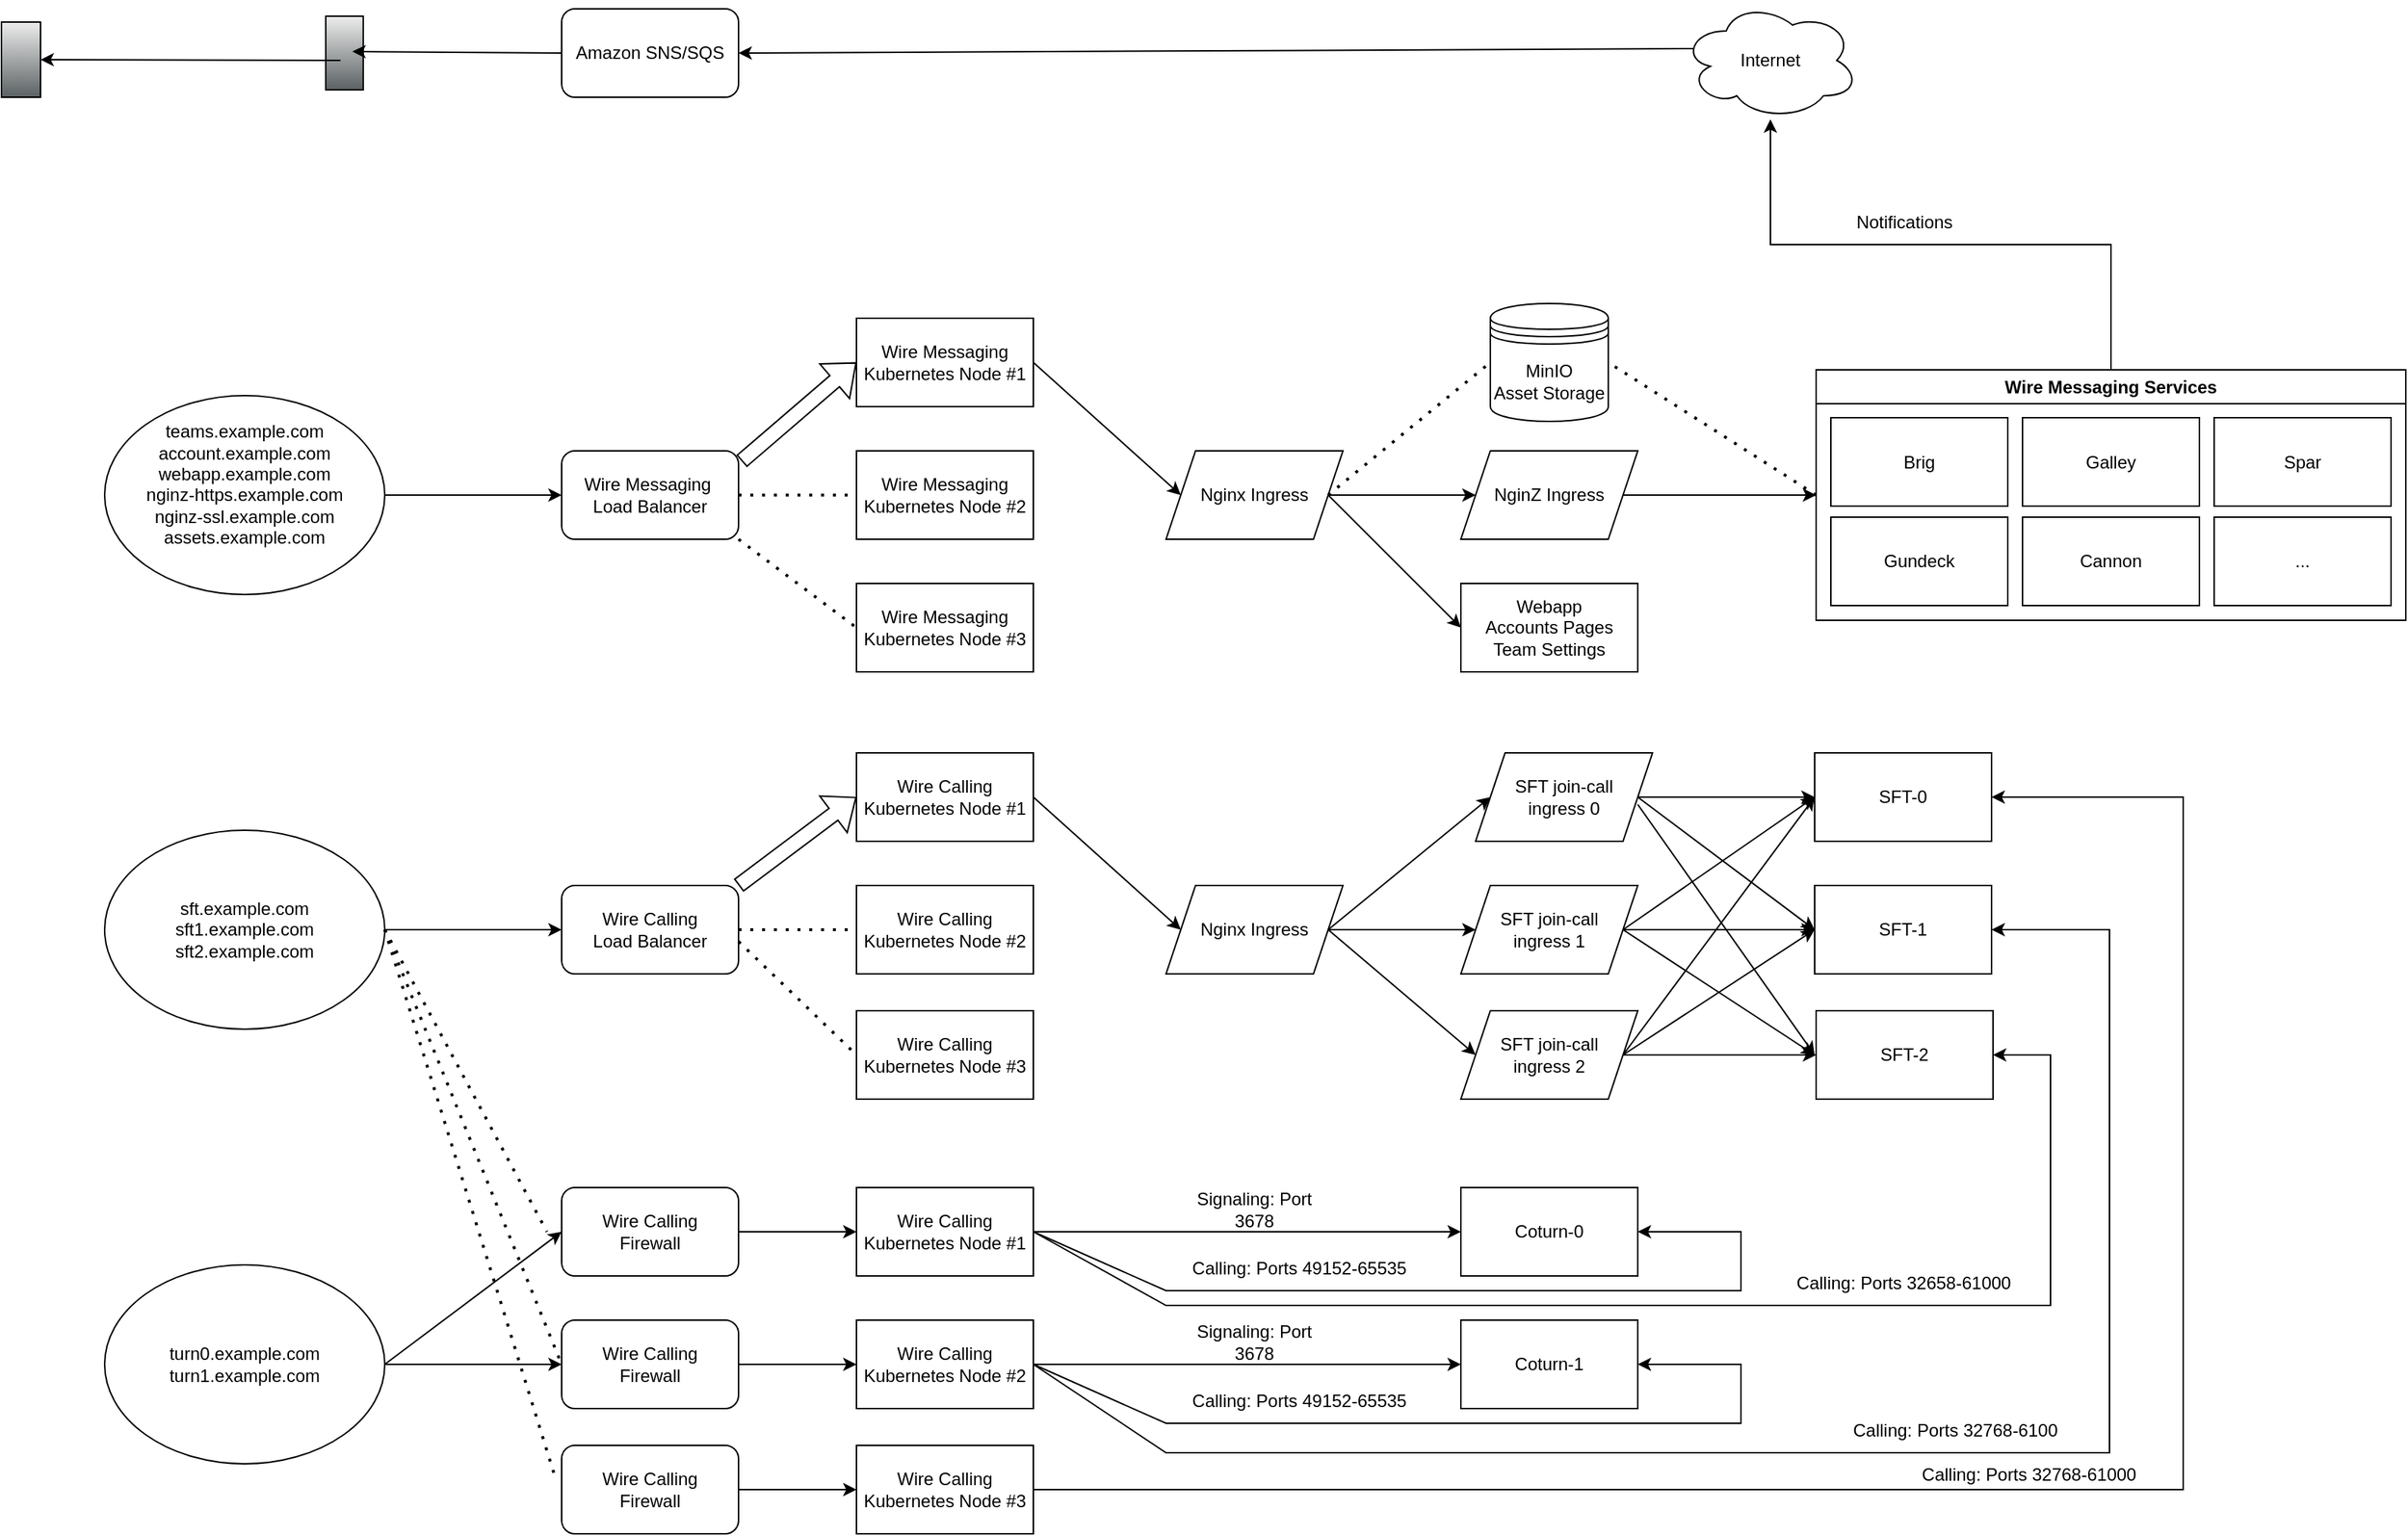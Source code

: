 <mxfile version="28.0.7">
  <diagram name="Page-1" id="F5kAqH1VkPjDf7Dh9m7M">
    <mxGraphModel dx="1773" dy="2288" grid="1" gridSize="10" guides="1" tooltips="1" connect="1" arrows="1" fold="1" page="1" pageScale="1" pageWidth="827" pageHeight="1169" math="0" shadow="0">
      <root>
        <mxCell id="0" />
        <mxCell id="1" parent="0" />
        <mxCell id="gPhMb82TcIZEnHkTitgu-1" value="Amazon SNS/SQS" style="rounded=1;whiteSpace=wrap;html=1;" parent="1" vertex="1">
          <mxGeometry x="40" y="40" width="120" height="60" as="geometry" />
        </mxCell>
        <mxCell id="gPhMb82TcIZEnHkTitgu-2" value="&lt;div&gt;Wire Messaging&amp;nbsp;&lt;/div&gt;&lt;div&gt;Load Balancer&lt;/div&gt;" style="rounded=1;whiteSpace=wrap;html=1;" parent="1" vertex="1">
          <mxGeometry x="40" y="340" width="120" height="60" as="geometry" />
        </mxCell>
        <mxCell id="gPhMb82TcIZEnHkTitgu-3" value="Wire Calling&lt;br&gt;&lt;div&gt;Load Balancer&lt;/div&gt;" style="rounded=1;whiteSpace=wrap;html=1;" parent="1" vertex="1">
          <mxGeometry x="40" y="635" width="120" height="60" as="geometry" />
        </mxCell>
        <mxCell id="gPhMb82TcIZEnHkTitgu-4" value="Wire Calling&lt;br&gt;&lt;div&gt;Firewall&lt;/div&gt;" style="rounded=1;whiteSpace=wrap;html=1;" parent="1" vertex="1">
          <mxGeometry x="40" y="930" width="120" height="60" as="geometry" />
        </mxCell>
        <mxCell id="gPhMb82TcIZEnHkTitgu-5" value="&lt;div&gt;Wire Messaging Kubernetes Node #2&lt;/div&gt;" style="rounded=0;whiteSpace=wrap;html=1;" parent="1" vertex="1">
          <mxGeometry x="240" y="340" width="120" height="60" as="geometry" />
        </mxCell>
        <mxCell id="gPhMb82TcIZEnHkTitgu-8" value="&lt;div&gt;Wire Messaging Kubernetes Node #3&lt;/div&gt;" style="rounded=0;whiteSpace=wrap;html=1;" parent="1" vertex="1">
          <mxGeometry x="240" y="430" width="120" height="60" as="geometry" />
        </mxCell>
        <mxCell id="gPhMb82TcIZEnHkTitgu-9" value="&lt;div&gt;Wire Messaging Kubernetes Node #1&lt;/div&gt;" style="rounded=0;whiteSpace=wrap;html=1;" parent="1" vertex="1">
          <mxGeometry x="240" y="250" width="120" height="60" as="geometry" />
        </mxCell>
        <mxCell id="gPhMb82TcIZEnHkTitgu-12" value="Nginx Ingress" style="shape=parallelogram;perimeter=parallelogramPerimeter;whiteSpace=wrap;html=1;fixedSize=1;" parent="1" vertex="1">
          <mxGeometry x="450" y="340" width="120" height="60" as="geometry" />
        </mxCell>
        <mxCell id="gPhMb82TcIZEnHkTitgu-13" value="&lt;div&gt;Wire Calling Kubernetes Node #2&lt;/div&gt;" style="rounded=0;whiteSpace=wrap;html=1;" parent="1" vertex="1">
          <mxGeometry x="240" y="635" width="120" height="60" as="geometry" />
        </mxCell>
        <mxCell id="gPhMb82TcIZEnHkTitgu-14" value="&lt;div&gt;Wire Calling Kubernetes Node #3&lt;/div&gt;" style="rounded=0;whiteSpace=wrap;html=1;" parent="1" vertex="1">
          <mxGeometry x="240" y="720" width="120" height="60" as="geometry" />
        </mxCell>
        <mxCell id="gPhMb82TcIZEnHkTitgu-15" value="&lt;div&gt;Wire Calling Kubernetes Node #1&lt;/div&gt;" style="rounded=0;whiteSpace=wrap;html=1;" parent="1" vertex="1">
          <mxGeometry x="240" y="545" width="120" height="60" as="geometry" />
        </mxCell>
        <mxCell id="gPhMb82TcIZEnHkTitgu-16" value="Nginx Ingress" style="shape=parallelogram;perimeter=parallelogramPerimeter;whiteSpace=wrap;html=1;fixedSize=1;" parent="1" vertex="1">
          <mxGeometry x="450" y="635" width="120" height="60" as="geometry" />
        </mxCell>
        <mxCell id="gPhMb82TcIZEnHkTitgu-17" value="teams.example.com&lt;br&gt;account.example.com&lt;br&gt;webapp.example.com&lt;br&gt;nginz-https.example.com&lt;br&gt;&lt;div&gt;nginz-ssl.example.com&lt;br&gt;assets.example.com&lt;/div&gt;&lt;div&gt;&lt;br&gt;&lt;/div&gt;" style="ellipse;whiteSpace=wrap;html=1;" parent="1" vertex="1">
          <mxGeometry x="-270" y="302.5" width="190" height="135" as="geometry" />
        </mxCell>
        <mxCell id="gPhMb82TcIZEnHkTitgu-18" value="" style="endArrow=classic;html=1;rounded=0;exitX=1;exitY=0.5;exitDx=0;exitDy=0;" parent="1" source="gPhMb82TcIZEnHkTitgu-17" target="gPhMb82TcIZEnHkTitgu-2" edge="1">
          <mxGeometry width="50" height="50" relative="1" as="geometry">
            <mxPoint x="400" y="630" as="sourcePoint" />
            <mxPoint x="450" y="580" as="targetPoint" />
          </mxGeometry>
        </mxCell>
        <mxCell id="gPhMb82TcIZEnHkTitgu-19" value="" style="endArrow=none;dashed=1;html=1;dashPattern=1 3;strokeWidth=2;rounded=0;entryX=0;entryY=0.5;entryDx=0;entryDy=0;" parent="1" target="gPhMb82TcIZEnHkTitgu-5" edge="1">
          <mxGeometry width="50" height="50" relative="1" as="geometry">
            <mxPoint x="160" y="370" as="sourcePoint" />
            <mxPoint x="230" y="370" as="targetPoint" />
          </mxGeometry>
        </mxCell>
        <mxCell id="gPhMb82TcIZEnHkTitgu-20" value="" style="endArrow=none;dashed=1;html=1;dashPattern=1 3;strokeWidth=2;rounded=0;entryX=0;entryY=0.5;entryDx=0;entryDy=0;exitX=1;exitY=1;exitDx=0;exitDy=0;" parent="1" source="gPhMb82TcIZEnHkTitgu-2" target="gPhMb82TcIZEnHkTitgu-8" edge="1">
          <mxGeometry width="50" height="50" relative="1" as="geometry">
            <mxPoint x="160" y="370" as="sourcePoint" />
            <mxPoint x="450" y="580" as="targetPoint" />
          </mxGeometry>
        </mxCell>
        <mxCell id="gPhMb82TcIZEnHkTitgu-21" value="" style="shape=flexArrow;endArrow=classic;html=1;rounded=0;exitX=1.017;exitY=0.117;exitDx=0;exitDy=0;exitPerimeter=0;entryX=0;entryY=0.5;entryDx=0;entryDy=0;" parent="1" source="gPhMb82TcIZEnHkTitgu-2" target="gPhMb82TcIZEnHkTitgu-9" edge="1">
          <mxGeometry width="50" height="50" relative="1" as="geometry">
            <mxPoint x="170" y="330" as="sourcePoint" />
            <mxPoint x="220" y="280" as="targetPoint" />
          </mxGeometry>
        </mxCell>
        <mxCell id="gPhMb82TcIZEnHkTitgu-22" value="" style="endArrow=classic;html=1;rounded=0;exitX=1;exitY=0.5;exitDx=0;exitDy=0;entryX=0;entryY=0.5;entryDx=0;entryDy=0;" parent="1" source="gPhMb82TcIZEnHkTitgu-9" target="gPhMb82TcIZEnHkTitgu-12" edge="1">
          <mxGeometry width="50" height="50" relative="1" as="geometry">
            <mxPoint x="400" y="630" as="sourcePoint" />
            <mxPoint x="450" y="580" as="targetPoint" />
          </mxGeometry>
        </mxCell>
        <mxCell id="gPhMb82TcIZEnHkTitgu-23" value="NginZ Ingress" style="shape=parallelogram;perimeter=parallelogramPerimeter;whiteSpace=wrap;html=1;fixedSize=1;" parent="1" vertex="1">
          <mxGeometry x="650" y="340" width="120" height="60" as="geometry" />
        </mxCell>
        <mxCell id="gPhMb82TcIZEnHkTitgu-24" value="" style="endArrow=classic;html=1;rounded=0;exitX=1;exitY=0.5;exitDx=0;exitDy=0;entryX=0;entryY=0.5;entryDx=0;entryDy=0;" parent="1" source="gPhMb82TcIZEnHkTitgu-12" target="gPhMb82TcIZEnHkTitgu-23" edge="1">
          <mxGeometry width="50" height="50" relative="1" as="geometry">
            <mxPoint x="400" y="630" as="sourcePoint" />
            <mxPoint x="450" y="580" as="targetPoint" />
          </mxGeometry>
        </mxCell>
        <mxCell id="gPhMb82TcIZEnHkTitgu-29" value="" style="endArrow=classic;html=1;rounded=0;exitX=1;exitY=0.5;exitDx=0;exitDy=0;entryX=0;entryY=0.5;entryDx=0;entryDy=0;" parent="1" source="gPhMb82TcIZEnHkTitgu-23" target="gPhMb82TcIZEnHkTitgu-32" edge="1">
          <mxGeometry width="50" height="50" relative="1" as="geometry">
            <mxPoint x="400" y="630" as="sourcePoint" />
            <mxPoint x="872.94" y="330.99" as="targetPoint" />
          </mxGeometry>
        </mxCell>
        <mxCell id="gPhMb82TcIZEnHkTitgu-113" style="edgeStyle=orthogonalEdgeStyle;rounded=0;orthogonalLoop=1;jettySize=auto;html=1;" parent="1" source="gPhMb82TcIZEnHkTitgu-32" target="gPhMb82TcIZEnHkTitgu-110" edge="1">
          <mxGeometry relative="1" as="geometry" />
        </mxCell>
        <mxCell id="gPhMb82TcIZEnHkTitgu-32" value="Wire Messaging Services" style="swimlane;whiteSpace=wrap;html=1;" parent="1" vertex="1">
          <mxGeometry x="891" y="285" width="400" height="170" as="geometry" />
        </mxCell>
        <mxCell id="gPhMb82TcIZEnHkTitgu-39" value="Brig" style="rounded=0;whiteSpace=wrap;html=1;" parent="gPhMb82TcIZEnHkTitgu-32" vertex="1">
          <mxGeometry x="10" y="32.5" width="120" height="60" as="geometry" />
        </mxCell>
        <mxCell id="gPhMb82TcIZEnHkTitgu-40" value="Galley" style="rounded=0;whiteSpace=wrap;html=1;" parent="gPhMb82TcIZEnHkTitgu-32" vertex="1">
          <mxGeometry x="140" y="32.5" width="120" height="60" as="geometry" />
        </mxCell>
        <mxCell id="gPhMb82TcIZEnHkTitgu-43" value="Spar" style="rounded=0;whiteSpace=wrap;html=1;" parent="gPhMb82TcIZEnHkTitgu-32" vertex="1">
          <mxGeometry x="270" y="32.5" width="120" height="60" as="geometry" />
        </mxCell>
        <mxCell id="gPhMb82TcIZEnHkTitgu-44" value="Gundeck" style="rounded=0;whiteSpace=wrap;html=1;" parent="gPhMb82TcIZEnHkTitgu-32" vertex="1">
          <mxGeometry x="10" y="100" width="120" height="60" as="geometry" />
        </mxCell>
        <mxCell id="gPhMb82TcIZEnHkTitgu-46" value="Cannon" style="rounded=0;whiteSpace=wrap;html=1;" parent="gPhMb82TcIZEnHkTitgu-32" vertex="1">
          <mxGeometry x="140" y="100" width="120" height="60" as="geometry" />
        </mxCell>
        <mxCell id="gPhMb82TcIZEnHkTitgu-47" value="..." style="rounded=0;whiteSpace=wrap;html=1;" parent="gPhMb82TcIZEnHkTitgu-32" vertex="1">
          <mxGeometry x="270" y="100" width="120" height="60" as="geometry" />
        </mxCell>
        <mxCell id="gPhMb82TcIZEnHkTitgu-35" value="" style="shape=mxgraph.networks2.icon;aspect=fixed;fillColor=#EDEDED;strokeColor=#000000;gradientColor=#5B6163;network2IconShadow=1;network2bgFillColor=none;network2Icon=mxgraph.networks2.antenna;network2IconYOffset=0.0;network2IconW=0.508;network2IconH=1.0;" parent="1" vertex="1">
          <mxGeometry x="-120" y="45.01" width="25.4" height="49.985" as="geometry" />
        </mxCell>
        <mxCell id="gPhMb82TcIZEnHkTitgu-36" value="" style="endArrow=classic;html=1;rounded=0;exitX=0;exitY=0.5;exitDx=0;exitDy=0;entryX=0.709;entryY=0.48;entryDx=0;entryDy=0;entryPerimeter=0;" parent="1" source="gPhMb82TcIZEnHkTitgu-1" target="gPhMb82TcIZEnHkTitgu-35" edge="1">
          <mxGeometry width="50" height="50" relative="1" as="geometry">
            <mxPoint x="400" y="630" as="sourcePoint" />
            <mxPoint x="450" y="580" as="targetPoint" />
          </mxGeometry>
        </mxCell>
        <mxCell id="gPhMb82TcIZEnHkTitgu-37" value="" style="shape=mxgraph.networks2.icon;aspect=fixed;fillColor=#EDEDED;strokeColor=#000000;gradientColor=#5B6163;network2IconShadow=1;network2bgFillColor=none;network2Icon=mxgraph.networks2.mobile_phone;network2IconXOffset=0.005;network2IconW=0.53;network2IconH=1.02;" parent="1" vertex="1">
          <mxGeometry x="-340" y="49" width="26.485" height="51" as="geometry" />
        </mxCell>
        <mxCell id="gPhMb82TcIZEnHkTitgu-38" value="" style="endArrow=classic;html=1;rounded=0;" parent="1" target="gPhMb82TcIZEnHkTitgu-37" edge="1">
          <mxGeometry width="50" height="50" relative="1" as="geometry">
            <mxPoint x="-110" y="75" as="sourcePoint" />
            <mxPoint x="450" y="580" as="targetPoint" />
          </mxGeometry>
        </mxCell>
        <mxCell id="gPhMb82TcIZEnHkTitgu-41" value="SFT-0" style="rounded=0;whiteSpace=wrap;html=1;" parent="1" vertex="1">
          <mxGeometry x="890" y="545" width="120" height="60" as="geometry" />
        </mxCell>
        <mxCell id="gPhMb82TcIZEnHkTitgu-45" value="SFT-1" style="rounded=0;whiteSpace=wrap;html=1;" parent="1" vertex="1">
          <mxGeometry x="890" y="635" width="120" height="60" as="geometry" />
        </mxCell>
        <mxCell id="gPhMb82TcIZEnHkTitgu-48" value="SFT join-call&lt;br&gt;ingress 0" style="shape=parallelogram;perimeter=parallelogramPerimeter;whiteSpace=wrap;html=1;fixedSize=1;" parent="1" vertex="1">
          <mxGeometry x="660" y="545" width="120" height="60" as="geometry" />
        </mxCell>
        <mxCell id="gPhMb82TcIZEnHkTitgu-49" value="" style="shape=flexArrow;endArrow=classic;html=1;rounded=0;exitX=1;exitY=0;exitDx=0;exitDy=0;entryX=0;entryY=0.5;entryDx=0;entryDy=0;" parent="1" source="gPhMb82TcIZEnHkTitgu-3" target="gPhMb82TcIZEnHkTitgu-15" edge="1">
          <mxGeometry width="50" height="50" relative="1" as="geometry">
            <mxPoint x="170" y="620" as="sourcePoint" />
            <mxPoint x="220" y="570" as="targetPoint" />
          </mxGeometry>
        </mxCell>
        <mxCell id="gPhMb82TcIZEnHkTitgu-50" value="" style="endArrow=none;dashed=1;html=1;dashPattern=1 3;strokeWidth=2;rounded=0;exitX=1;exitY=0.5;exitDx=0;exitDy=0;entryX=0;entryY=0.5;entryDx=0;entryDy=0;" parent="1" source="gPhMb82TcIZEnHkTitgu-3" target="gPhMb82TcIZEnHkTitgu-13" edge="1">
          <mxGeometry width="50" height="50" relative="1" as="geometry">
            <mxPoint x="400" y="630" as="sourcePoint" />
            <mxPoint x="450" y="580" as="targetPoint" />
          </mxGeometry>
        </mxCell>
        <mxCell id="gPhMb82TcIZEnHkTitgu-51" value="" style="endArrow=classic;html=1;rounded=0;exitX=1;exitY=0.5;exitDx=0;exitDy=0;entryX=0;entryY=0.5;entryDx=0;entryDy=0;" parent="1" source="gPhMb82TcIZEnHkTitgu-15" target="gPhMb82TcIZEnHkTitgu-16" edge="1">
          <mxGeometry width="50" height="50" relative="1" as="geometry">
            <mxPoint x="400" y="630" as="sourcePoint" />
            <mxPoint x="450" y="580" as="targetPoint" />
          </mxGeometry>
        </mxCell>
        <mxCell id="gPhMb82TcIZEnHkTitgu-53" value="SFT join-call&lt;br&gt;ingress 1" style="shape=parallelogram;perimeter=parallelogramPerimeter;whiteSpace=wrap;html=1;fixedSize=1;" parent="1" vertex="1">
          <mxGeometry x="650" y="635" width="120" height="60" as="geometry" />
        </mxCell>
        <mxCell id="gPhMb82TcIZEnHkTitgu-54" value="SFT join-call&lt;br&gt;ingress 2" style="shape=parallelogram;perimeter=parallelogramPerimeter;whiteSpace=wrap;html=1;fixedSize=1;" parent="1" vertex="1">
          <mxGeometry x="650" y="720" width="120" height="60" as="geometry" />
        </mxCell>
        <mxCell id="gPhMb82TcIZEnHkTitgu-55" value="" style="endArrow=classic;html=1;rounded=0;entryX=0;entryY=0.5;entryDx=0;entryDy=0;exitX=1;exitY=0.5;exitDx=0;exitDy=0;" parent="1" source="gPhMb82TcIZEnHkTitgu-16" target="gPhMb82TcIZEnHkTitgu-48" edge="1">
          <mxGeometry width="50" height="50" relative="1" as="geometry">
            <mxPoint x="400" y="630" as="sourcePoint" />
            <mxPoint x="450" y="580" as="targetPoint" />
          </mxGeometry>
        </mxCell>
        <mxCell id="gPhMb82TcIZEnHkTitgu-56" value="" style="endArrow=classic;html=1;rounded=0;exitX=1;exitY=0.5;exitDx=0;exitDy=0;entryX=0;entryY=0.5;entryDx=0;entryDy=0;" parent="1" source="gPhMb82TcIZEnHkTitgu-16" target="gPhMb82TcIZEnHkTitgu-53" edge="1">
          <mxGeometry width="50" height="50" relative="1" as="geometry">
            <mxPoint x="400" y="630" as="sourcePoint" />
            <mxPoint x="450" y="580" as="targetPoint" />
          </mxGeometry>
        </mxCell>
        <mxCell id="gPhMb82TcIZEnHkTitgu-57" value="" style="endArrow=classic;html=1;rounded=0;entryX=0;entryY=0.5;entryDx=0;entryDy=0;exitX=1;exitY=0.5;exitDx=0;exitDy=0;" parent="1" source="gPhMb82TcIZEnHkTitgu-16" target="gPhMb82TcIZEnHkTitgu-54" edge="1">
          <mxGeometry width="50" height="50" relative="1" as="geometry">
            <mxPoint x="400" y="630" as="sourcePoint" />
            <mxPoint x="450" y="580" as="targetPoint" />
          </mxGeometry>
        </mxCell>
        <mxCell id="gPhMb82TcIZEnHkTitgu-58" value="SFT-2" style="rounded=0;whiteSpace=wrap;html=1;" parent="1" vertex="1">
          <mxGeometry x="891" y="720" width="120" height="60" as="geometry" />
        </mxCell>
        <mxCell id="gPhMb82TcIZEnHkTitgu-59" value="" style="endArrow=classic;html=1;rounded=0;exitX=1;exitY=0.5;exitDx=0;exitDy=0;entryX=0;entryY=0.5;entryDx=0;entryDy=0;" parent="1" source="gPhMb82TcIZEnHkTitgu-48" target="gPhMb82TcIZEnHkTitgu-41" edge="1">
          <mxGeometry width="50" height="50" relative="1" as="geometry">
            <mxPoint x="400" y="630" as="sourcePoint" />
            <mxPoint x="450" y="580" as="targetPoint" />
          </mxGeometry>
        </mxCell>
        <mxCell id="gPhMb82TcIZEnHkTitgu-60" value="" style="endArrow=classic;html=1;rounded=0;" parent="1" edge="1">
          <mxGeometry width="50" height="50" relative="1" as="geometry">
            <mxPoint x="770" y="580" as="sourcePoint" />
            <mxPoint x="890" y="750" as="targetPoint" />
          </mxGeometry>
        </mxCell>
        <mxCell id="gPhMb82TcIZEnHkTitgu-61" value="" style="endArrow=classic;html=1;rounded=0;exitX=1;exitY=0.5;exitDx=0;exitDy=0;entryX=0;entryY=0.5;entryDx=0;entryDy=0;" parent="1" source="gPhMb82TcIZEnHkTitgu-48" target="gPhMb82TcIZEnHkTitgu-45" edge="1">
          <mxGeometry width="50" height="50" relative="1" as="geometry">
            <mxPoint x="400" y="630" as="sourcePoint" />
            <mxPoint x="820" y="730" as="targetPoint" />
          </mxGeometry>
        </mxCell>
        <mxCell id="gPhMb82TcIZEnHkTitgu-62" value="" style="endArrow=classic;html=1;rounded=0;exitX=1;exitY=0.5;exitDx=0;exitDy=0;entryX=0;entryY=0.5;entryDx=0;entryDy=0;" parent="1" source="gPhMb82TcIZEnHkTitgu-53" target="gPhMb82TcIZEnHkTitgu-41" edge="1">
          <mxGeometry width="50" height="50" relative="1" as="geometry">
            <mxPoint x="400" y="630" as="sourcePoint" />
            <mxPoint x="450" y="580" as="targetPoint" />
          </mxGeometry>
        </mxCell>
        <mxCell id="gPhMb82TcIZEnHkTitgu-63" value="" style="endArrow=classic;html=1;rounded=0;exitX=1;exitY=0.5;exitDx=0;exitDy=0;entryX=0;entryY=0.5;entryDx=0;entryDy=0;" parent="1" source="gPhMb82TcIZEnHkTitgu-53" target="gPhMb82TcIZEnHkTitgu-45" edge="1">
          <mxGeometry width="50" height="50" relative="1" as="geometry">
            <mxPoint x="400" y="630" as="sourcePoint" />
            <mxPoint x="450" y="580" as="targetPoint" />
          </mxGeometry>
        </mxCell>
        <mxCell id="gPhMb82TcIZEnHkTitgu-64" value="" style="endArrow=classic;html=1;rounded=0;entryX=0;entryY=0.5;entryDx=0;entryDy=0;exitX=1;exitY=0.5;exitDx=0;exitDy=0;" parent="1" source="gPhMb82TcIZEnHkTitgu-54" target="gPhMb82TcIZEnHkTitgu-58" edge="1">
          <mxGeometry width="50" height="50" relative="1" as="geometry">
            <mxPoint x="400" y="630" as="sourcePoint" />
            <mxPoint x="450" y="580" as="targetPoint" />
          </mxGeometry>
        </mxCell>
        <mxCell id="gPhMb82TcIZEnHkTitgu-65" value="" style="endArrow=classic;html=1;rounded=0;entryX=0;entryY=0.5;entryDx=0;entryDy=0;exitX=1;exitY=0.5;exitDx=0;exitDy=0;" parent="1" source="gPhMb82TcIZEnHkTitgu-54" target="gPhMb82TcIZEnHkTitgu-45" edge="1">
          <mxGeometry width="50" height="50" relative="1" as="geometry">
            <mxPoint x="400" y="630" as="sourcePoint" />
            <mxPoint x="450" y="580" as="targetPoint" />
          </mxGeometry>
        </mxCell>
        <mxCell id="gPhMb82TcIZEnHkTitgu-66" value="" style="endArrow=classic;html=1;rounded=0;entryX=0;entryY=0.5;entryDx=0;entryDy=0;exitX=1;exitY=0.5;exitDx=0;exitDy=0;" parent="1" source="gPhMb82TcIZEnHkTitgu-54" target="gPhMb82TcIZEnHkTitgu-41" edge="1">
          <mxGeometry width="50" height="50" relative="1" as="geometry">
            <mxPoint x="400" y="630" as="sourcePoint" />
            <mxPoint x="450" y="580" as="targetPoint" />
          </mxGeometry>
        </mxCell>
        <mxCell id="gPhMb82TcIZEnHkTitgu-67" value="" style="endArrow=classic;html=1;rounded=0;exitX=1;exitY=0.5;exitDx=0;exitDy=0;" parent="1" source="gPhMb82TcIZEnHkTitgu-53" edge="1">
          <mxGeometry width="50" height="50" relative="1" as="geometry">
            <mxPoint x="400" y="630" as="sourcePoint" />
            <mxPoint x="890" y="750" as="targetPoint" />
          </mxGeometry>
        </mxCell>
        <mxCell id="gPhMb82TcIZEnHkTitgu-72" value="&lt;div&gt;Wire Calling Kubernetes Node #2&lt;/div&gt;" style="rounded=0;whiteSpace=wrap;html=1;" parent="1" vertex="1">
          <mxGeometry x="240" y="930" width="120" height="60" as="geometry" />
        </mxCell>
        <mxCell id="gPhMb82TcIZEnHkTitgu-73" value="&lt;div&gt;Wire Calling Kubernetes Node #3&lt;/div&gt;" style="rounded=0;whiteSpace=wrap;html=1;" parent="1" vertex="1">
          <mxGeometry x="240" y="1015" width="120" height="60" as="geometry" />
        </mxCell>
        <mxCell id="gPhMb82TcIZEnHkTitgu-74" value="&lt;div&gt;Wire Calling Kubernetes Node #1&lt;/div&gt;" style="rounded=0;whiteSpace=wrap;html=1;" parent="1" vertex="1">
          <mxGeometry x="240" y="840" width="120" height="60" as="geometry" />
        </mxCell>
        <mxCell id="gPhMb82TcIZEnHkTitgu-75" value="" style="endArrow=none;dashed=1;html=1;dashPattern=1 3;strokeWidth=2;rounded=0;exitX=1;exitY=0.633;exitDx=0;exitDy=0;exitPerimeter=0;entryX=0;entryY=0.5;entryDx=0;entryDy=0;" parent="1" source="gPhMb82TcIZEnHkTitgu-3" target="gPhMb82TcIZEnHkTitgu-14" edge="1">
          <mxGeometry width="50" height="50" relative="1" as="geometry">
            <mxPoint x="400" y="630" as="sourcePoint" />
            <mxPoint x="450" y="580" as="targetPoint" />
          </mxGeometry>
        </mxCell>
        <mxCell id="gPhMb82TcIZEnHkTitgu-76" value="Wire Calling&lt;br&gt;&lt;div&gt;Firewall&lt;/div&gt;" style="rounded=1;whiteSpace=wrap;html=1;" parent="1" vertex="1">
          <mxGeometry x="40" y="840" width="120" height="60" as="geometry" />
        </mxCell>
        <mxCell id="gPhMb82TcIZEnHkTitgu-80" value="Wire Calling&lt;br&gt;&lt;div&gt;Firewall&lt;/div&gt;" style="rounded=1;whiteSpace=wrap;html=1;" parent="1" vertex="1">
          <mxGeometry x="40" y="1015" width="120" height="60" as="geometry" />
        </mxCell>
        <mxCell id="gPhMb82TcIZEnHkTitgu-84" value="" style="endArrow=classic;html=1;rounded=0;exitX=1;exitY=0.5;exitDx=0;exitDy=0;entryX=0;entryY=0.5;entryDx=0;entryDy=0;" parent="1" source="gPhMb82TcIZEnHkTitgu-76" target="gPhMb82TcIZEnHkTitgu-74" edge="1">
          <mxGeometry width="50" height="50" relative="1" as="geometry">
            <mxPoint x="400" y="630" as="sourcePoint" />
            <mxPoint x="450" y="580" as="targetPoint" />
          </mxGeometry>
        </mxCell>
        <mxCell id="gPhMb82TcIZEnHkTitgu-85" value="" style="endArrow=classic;html=1;rounded=0;exitX=1;exitY=0.5;exitDx=0;exitDy=0;entryX=0;entryY=0.5;entryDx=0;entryDy=0;" parent="1" source="gPhMb82TcIZEnHkTitgu-4" target="gPhMb82TcIZEnHkTitgu-72" edge="1">
          <mxGeometry width="50" height="50" relative="1" as="geometry">
            <mxPoint x="400" y="630" as="sourcePoint" />
            <mxPoint x="450" y="580" as="targetPoint" />
          </mxGeometry>
        </mxCell>
        <mxCell id="gPhMb82TcIZEnHkTitgu-86" value="" style="endArrow=classic;html=1;rounded=0;exitX=1;exitY=0.5;exitDx=0;exitDy=0;entryX=0;entryY=0.5;entryDx=0;entryDy=0;" parent="1" source="gPhMb82TcIZEnHkTitgu-80" target="gPhMb82TcIZEnHkTitgu-73" edge="1">
          <mxGeometry width="50" height="50" relative="1" as="geometry">
            <mxPoint x="400" y="630" as="sourcePoint" />
            <mxPoint x="450" y="580" as="targetPoint" />
          </mxGeometry>
        </mxCell>
        <mxCell id="gPhMb82TcIZEnHkTitgu-87" value="Coturn-0" style="rounded=0;whiteSpace=wrap;html=1;" parent="1" vertex="1">
          <mxGeometry x="650" y="840" width="120" height="60" as="geometry" />
        </mxCell>
        <mxCell id="gPhMb82TcIZEnHkTitgu-88" value="" style="endArrow=classic;html=1;rounded=0;exitX=1;exitY=0.5;exitDx=0;exitDy=0;entryX=0;entryY=0.5;entryDx=0;entryDy=0;" parent="1" source="gPhMb82TcIZEnHkTitgu-74" target="gPhMb82TcIZEnHkTitgu-87" edge="1">
          <mxGeometry width="50" height="50" relative="1" as="geometry">
            <mxPoint x="400" y="630" as="sourcePoint" />
            <mxPoint x="450" y="580" as="targetPoint" />
          </mxGeometry>
        </mxCell>
        <mxCell id="gPhMb82TcIZEnHkTitgu-89" value="Signaling: Port 3678" style="text;html=1;align=center;verticalAlign=middle;whiteSpace=wrap;rounded=0;" parent="1" vertex="1">
          <mxGeometry x="455" y="840" width="110" height="30" as="geometry" />
        </mxCell>
        <mxCell id="gPhMb82TcIZEnHkTitgu-90" value="Coturn-1" style="rounded=0;whiteSpace=wrap;html=1;" parent="1" vertex="1">
          <mxGeometry x="650" y="930" width="120" height="60" as="geometry" />
        </mxCell>
        <mxCell id="gPhMb82TcIZEnHkTitgu-91" value="" style="endArrow=classic;html=1;rounded=0;exitX=1;exitY=0.5;exitDx=0;exitDy=0;entryX=0;entryY=0.5;entryDx=0;entryDy=0;" parent="1" source="gPhMb82TcIZEnHkTitgu-72" target="gPhMb82TcIZEnHkTitgu-90" edge="1">
          <mxGeometry width="50" height="50" relative="1" as="geometry">
            <mxPoint x="400" y="630" as="sourcePoint" />
            <mxPoint x="450" y="580" as="targetPoint" />
          </mxGeometry>
        </mxCell>
        <mxCell id="gPhMb82TcIZEnHkTitgu-92" value="Signaling: Port 3678" style="text;html=1;align=center;verticalAlign=middle;whiteSpace=wrap;rounded=0;" parent="1" vertex="1">
          <mxGeometry x="455" y="930" width="110" height="30" as="geometry" />
        </mxCell>
        <mxCell id="gPhMb82TcIZEnHkTitgu-95" value="" style="endArrow=classic;html=1;rounded=0;exitX=1;exitY=0.5;exitDx=0;exitDy=0;entryX=1;entryY=0.5;entryDx=0;entryDy=0;" parent="1" source="gPhMb82TcIZEnHkTitgu-73" target="gPhMb82TcIZEnHkTitgu-41" edge="1">
          <mxGeometry width="50" height="50" relative="1" as="geometry">
            <mxPoint x="400" y="750" as="sourcePoint" />
            <mxPoint x="1120" y="1045" as="targetPoint" />
            <Array as="points">
              <mxPoint x="1140" y="1045" />
              <mxPoint x="1140" y="750" />
              <mxPoint x="1140" y="575" />
            </Array>
          </mxGeometry>
        </mxCell>
        <mxCell id="gPhMb82TcIZEnHkTitgu-97" value="" style="endArrow=classic;html=1;rounded=0;entryX=1;entryY=0.5;entryDx=0;entryDy=0;exitX=1;exitY=0.5;exitDx=0;exitDy=0;" parent="1" source="gPhMb82TcIZEnHkTitgu-72" target="gPhMb82TcIZEnHkTitgu-90" edge="1">
          <mxGeometry width="50" height="50" relative="1" as="geometry">
            <mxPoint x="350" y="750" as="sourcePoint" />
            <mxPoint x="400" y="700" as="targetPoint" />
            <Array as="points">
              <mxPoint x="450" y="1000" />
              <mxPoint x="630" y="1000" />
              <mxPoint x="840" y="1000" />
              <mxPoint x="840" y="960" />
            </Array>
          </mxGeometry>
        </mxCell>
        <mxCell id="gPhMb82TcIZEnHkTitgu-98" value="" style="endArrow=classic;html=1;rounded=0;exitX=1;exitY=0.5;exitDx=0;exitDy=0;entryX=1;entryY=0.5;entryDx=0;entryDy=0;" parent="1" source="gPhMb82TcIZEnHkTitgu-74" target="gPhMb82TcIZEnHkTitgu-87" edge="1">
          <mxGeometry width="50" height="50" relative="1" as="geometry">
            <mxPoint x="350" y="750" as="sourcePoint" />
            <mxPoint x="400" y="700" as="targetPoint" />
            <Array as="points">
              <mxPoint x="450" y="910" />
              <mxPoint x="840" y="910" />
              <mxPoint x="840" y="870" />
            </Array>
          </mxGeometry>
        </mxCell>
        <mxCell id="gPhMb82TcIZEnHkTitgu-99" value="Calling: Ports 49152-65535" style="text;html=1;align=center;verticalAlign=middle;resizable=0;points=[];autosize=1;strokeColor=none;fillColor=none;" parent="1" vertex="1">
          <mxGeometry x="455" y="880" width="170" height="30" as="geometry" />
        </mxCell>
        <mxCell id="gPhMb82TcIZEnHkTitgu-100" value="Calling: Ports 49152-65535" style="text;html=1;align=center;verticalAlign=middle;resizable=0;points=[];autosize=1;strokeColor=none;fillColor=none;" parent="1" vertex="1">
          <mxGeometry x="455" y="970" width="170" height="30" as="geometry" />
        </mxCell>
        <mxCell id="gPhMb82TcIZEnHkTitgu-101" value="Calling: Ports 32768-61000" style="text;html=1;align=center;verticalAlign=middle;resizable=0;points=[];autosize=1;strokeColor=none;fillColor=none;" parent="1" vertex="1">
          <mxGeometry x="950" y="1020" width="170" height="30" as="geometry" />
        </mxCell>
        <mxCell id="gPhMb82TcIZEnHkTitgu-104" value="" style="endArrow=classic;html=1;rounded=0;exitX=1;exitY=0.5;exitDx=0;exitDy=0;entryX=1;entryY=0.5;entryDx=0;entryDy=0;" parent="1" source="gPhMb82TcIZEnHkTitgu-74" target="gPhMb82TcIZEnHkTitgu-58" edge="1">
          <mxGeometry width="50" height="50" relative="1" as="geometry">
            <mxPoint x="360" y="740" as="sourcePoint" />
            <mxPoint x="410" y="690" as="targetPoint" />
            <Array as="points">
              <mxPoint x="450" y="920" />
              <mxPoint x="1050" y="920" />
              <mxPoint x="1050" y="750" />
            </Array>
          </mxGeometry>
        </mxCell>
        <mxCell id="gPhMb82TcIZEnHkTitgu-105" value="Calling: Ports 32658-61000" style="text;html=1;align=center;verticalAlign=middle;resizable=0;points=[];autosize=1;strokeColor=none;fillColor=none;" parent="1" vertex="1">
          <mxGeometry x="865" y="890" width="170" height="30" as="geometry" />
        </mxCell>
        <mxCell id="gPhMb82TcIZEnHkTitgu-107" value="" style="endArrow=classic;html=1;rounded=0;exitX=1;exitY=0.5;exitDx=0;exitDy=0;entryX=1;entryY=0.5;entryDx=0;entryDy=0;" parent="1" source="gPhMb82TcIZEnHkTitgu-72" target="gPhMb82TcIZEnHkTitgu-45" edge="1">
          <mxGeometry width="50" height="50" relative="1" as="geometry">
            <mxPoint x="390" y="760" as="sourcePoint" />
            <mxPoint x="440" y="710" as="targetPoint" />
            <Array as="points">
              <mxPoint x="450" y="1020" />
              <mxPoint x="1090" y="1020" />
              <mxPoint x="1090" y="665" />
            </Array>
          </mxGeometry>
        </mxCell>
        <mxCell id="gPhMb82TcIZEnHkTitgu-108" value="Calling: Ports 32768-6100" style="text;html=1;align=center;verticalAlign=middle;resizable=0;points=[];autosize=1;strokeColor=none;fillColor=none;" parent="1" vertex="1">
          <mxGeometry x="905" y="990" width="160" height="30" as="geometry" />
        </mxCell>
        <mxCell id="gPhMb82TcIZEnHkTitgu-110" value="Internet" style="ellipse;shape=cloud;whiteSpace=wrap;html=1;" parent="1" vertex="1">
          <mxGeometry x="800" y="35" width="120" height="80" as="geometry" />
        </mxCell>
        <mxCell id="gPhMb82TcIZEnHkTitgu-111" value="" style="endArrow=classic;html=1;rounded=0;entryX=1;entryY=0.5;entryDx=0;entryDy=0;exitX=0.07;exitY=0.4;exitDx=0;exitDy=0;exitPerimeter=0;" parent="1" source="gPhMb82TcIZEnHkTitgu-110" target="gPhMb82TcIZEnHkTitgu-1" edge="1">
          <mxGeometry width="50" height="50" relative="1" as="geometry">
            <mxPoint x="80" y="510" as="sourcePoint" />
            <mxPoint x="130" y="460" as="targetPoint" />
          </mxGeometry>
        </mxCell>
        <mxCell id="gPhMb82TcIZEnHkTitgu-112" value="" style="endArrow=classic;html=1;rounded=0;exitX=1;exitY=0.5;exitDx=0;exitDy=0;entryX=0;entryY=0.5;entryDx=0;entryDy=0;" parent="1" source="gPhMb82TcIZEnHkTitgu-115" target="gPhMb82TcIZEnHkTitgu-3" edge="1">
          <mxGeometry width="50" height="50" relative="1" as="geometry">
            <mxPoint x="80" y="510" as="sourcePoint" />
            <mxPoint x="130" y="460" as="targetPoint" />
          </mxGeometry>
        </mxCell>
        <mxCell id="gPhMb82TcIZEnHkTitgu-114" value="Notifications" style="text;html=1;align=center;verticalAlign=middle;whiteSpace=wrap;rounded=0;" parent="1" vertex="1">
          <mxGeometry x="921" y="170" width="60" height="30" as="geometry" />
        </mxCell>
        <mxCell id="gPhMb82TcIZEnHkTitgu-115" value="sft.example.com&lt;br&gt;&lt;div&gt;sft1.example.com&lt;/div&gt;&lt;div&gt;sft2.example.com&lt;/div&gt;" style="ellipse;whiteSpace=wrap;html=1;" parent="1" vertex="1">
          <mxGeometry x="-270" y="597.5" width="190" height="135" as="geometry" />
        </mxCell>
        <mxCell id="gPhMb82TcIZEnHkTitgu-116" value="turn0.example.com&lt;br&gt;&lt;div&gt;turn1.example.com&lt;/div&gt;" style="ellipse;whiteSpace=wrap;html=1;" parent="1" vertex="1">
          <mxGeometry x="-270" y="892.5" width="190" height="135" as="geometry" />
        </mxCell>
        <mxCell id="gPhMb82TcIZEnHkTitgu-118" value="" style="endArrow=classic;html=1;rounded=0;exitX=1;exitY=0.5;exitDx=0;exitDy=0;entryX=0;entryY=0.5;entryDx=0;entryDy=0;" parent="1" source="gPhMb82TcIZEnHkTitgu-116" target="gPhMb82TcIZEnHkTitgu-4" edge="1">
          <mxGeometry width="50" height="50" relative="1" as="geometry">
            <mxPoint x="650" y="670" as="sourcePoint" />
            <mxPoint x="700" y="620" as="targetPoint" />
          </mxGeometry>
        </mxCell>
        <mxCell id="gPhMb82TcIZEnHkTitgu-119" value="" style="endArrow=classic;html=1;rounded=0;exitX=1;exitY=0.5;exitDx=0;exitDy=0;entryX=0;entryY=0.5;entryDx=0;entryDy=0;" parent="1" source="gPhMb82TcIZEnHkTitgu-116" target="gPhMb82TcIZEnHkTitgu-76" edge="1">
          <mxGeometry width="50" height="50" relative="1" as="geometry">
            <mxPoint x="650" y="670" as="sourcePoint" />
            <mxPoint x="700" y="620" as="targetPoint" />
          </mxGeometry>
        </mxCell>
        <mxCell id="gPhMb82TcIZEnHkTitgu-120" value="" style="endArrow=none;dashed=1;html=1;dashPattern=1 3;strokeWidth=2;rounded=0;exitX=1;exitY=0.5;exitDx=0;exitDy=0;" parent="1" source="gPhMb82TcIZEnHkTitgu-115" edge="1">
          <mxGeometry width="50" height="50" relative="1" as="geometry">
            <mxPoint x="650" y="670" as="sourcePoint" />
            <mxPoint x="30" y="870" as="targetPoint" />
          </mxGeometry>
        </mxCell>
        <mxCell id="gPhMb82TcIZEnHkTitgu-121" value="" style="endArrow=none;dashed=1;html=1;dashPattern=1 3;strokeWidth=2;rounded=0;exitX=1;exitY=0.5;exitDx=0;exitDy=0;entryX=0;entryY=0.5;entryDx=0;entryDy=0;" parent="1" source="gPhMb82TcIZEnHkTitgu-115" target="gPhMb82TcIZEnHkTitgu-4" edge="1">
          <mxGeometry width="50" height="50" relative="1" as="geometry">
            <mxPoint x="650" y="670" as="sourcePoint" />
            <mxPoint x="700" y="620" as="targetPoint" />
          </mxGeometry>
        </mxCell>
        <mxCell id="gPhMb82TcIZEnHkTitgu-122" value="" style="endArrow=none;dashed=1;html=1;dashPattern=1 3;strokeWidth=2;rounded=0;exitX=1;exitY=0.5;exitDx=0;exitDy=0;entryX=-0.033;entryY=0.383;entryDx=0;entryDy=0;entryPerimeter=0;" parent="1" source="gPhMb82TcIZEnHkTitgu-115" target="gPhMb82TcIZEnHkTitgu-80" edge="1">
          <mxGeometry width="50" height="50" relative="1" as="geometry">
            <mxPoint x="650" y="670" as="sourcePoint" />
            <mxPoint x="700" y="620" as="targetPoint" />
          </mxGeometry>
        </mxCell>
        <mxCell id="gPhMb82TcIZEnHkTitgu-124" value="" style="endArrow=none;dashed=1;html=1;dashPattern=1 3;strokeWidth=2;rounded=0;entryX=0;entryY=0.5;entryDx=0;entryDy=0;" parent="1" target="gPhMb82TcIZEnHkTitgu-126" edge="1">
          <mxGeometry width="50" height="50" relative="1" as="geometry">
            <mxPoint x="560" y="370" as="sourcePoint" />
            <mxPoint x="660" y="272.5" as="targetPoint" />
          </mxGeometry>
        </mxCell>
        <mxCell id="gPhMb82TcIZEnHkTitgu-125" value="" style="endArrow=none;dashed=1;html=1;dashPattern=1 3;strokeWidth=2;rounded=0;exitX=0;exitY=0.5;exitDx=0;exitDy=0;entryX=1;entryY=0.5;entryDx=0;entryDy=0;" parent="1" source="gPhMb82TcIZEnHkTitgu-32" target="gPhMb82TcIZEnHkTitgu-126" edge="1">
          <mxGeometry width="50" height="50" relative="1" as="geometry">
            <mxPoint x="650" y="610" as="sourcePoint" />
            <mxPoint x="780" y="272.5" as="targetPoint" />
          </mxGeometry>
        </mxCell>
        <mxCell id="gPhMb82TcIZEnHkTitgu-126" value="MinIO&lt;br&gt;Asset Storage" style="shape=datastore;whiteSpace=wrap;html=1;" parent="1" vertex="1">
          <mxGeometry x="670" y="240" width="80" height="80" as="geometry" />
        </mxCell>
        <mxCell id="gVDAa6diTDoeLAVgEPob-1" value="Webapp&lt;br&gt;Accounts Pages&lt;br&gt;Team Settings" style="rounded=0;whiteSpace=wrap;html=1;" vertex="1" parent="1">
          <mxGeometry x="650" y="430" width="120" height="60" as="geometry" />
        </mxCell>
        <mxCell id="gVDAa6diTDoeLAVgEPob-2" value="" style="endArrow=classic;html=1;rounded=0;exitX=1;exitY=0.5;exitDx=0;exitDy=0;entryX=0;entryY=0.5;entryDx=0;entryDy=0;" edge="1" parent="1" source="gPhMb82TcIZEnHkTitgu-12" target="gVDAa6diTDoeLAVgEPob-1">
          <mxGeometry width="50" height="50" relative="1" as="geometry">
            <mxPoint x="600" y="740" as="sourcePoint" />
            <mxPoint x="650" y="690" as="targetPoint" />
          </mxGeometry>
        </mxCell>
      </root>
    </mxGraphModel>
  </diagram>
</mxfile>
